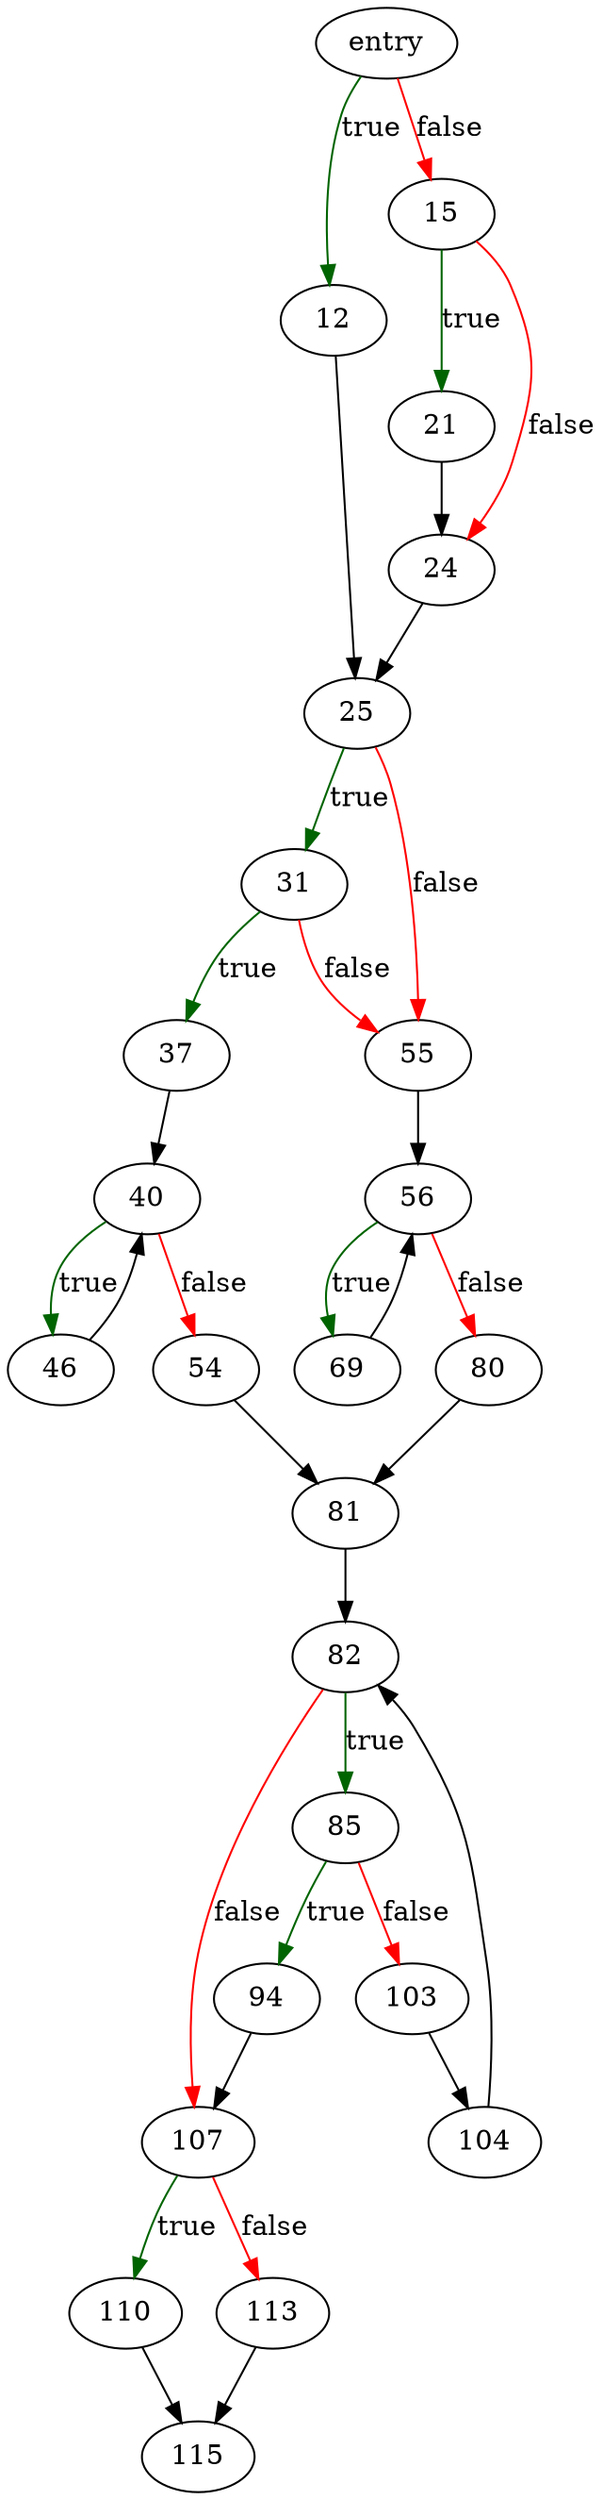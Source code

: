 digraph "integerValue" {
	// Node definitions.
	1 [label=entry];
	12;
	15;
	21;
	24;
	25;
	31;
	37;
	40;
	46;
	54;
	55;
	56;
	69;
	80;
	81;
	82;
	85;
	94;
	103;
	104;
	107;
	110;
	113;
	115;

	// Edge definitions.
	1 -> 12 [
		color=darkgreen
		label=true
	];
	1 -> 15 [
		color=red
		label=false
	];
	12 -> 25;
	15 -> 21 [
		color=darkgreen
		label=true
	];
	15 -> 24 [
		color=red
		label=false
	];
	21 -> 24;
	24 -> 25;
	25 -> 31 [
		color=darkgreen
		label=true
	];
	25 -> 55 [
		color=red
		label=false
	];
	31 -> 37 [
		color=darkgreen
		label=true
	];
	31 -> 55 [
		color=red
		label=false
	];
	37 -> 40;
	40 -> 46 [
		color=darkgreen
		label=true
	];
	40 -> 54 [
		color=red
		label=false
	];
	46 -> 40;
	54 -> 81;
	55 -> 56;
	56 -> 69 [
		color=darkgreen
		label=true
	];
	56 -> 80 [
		color=red
		label=false
	];
	69 -> 56;
	80 -> 81;
	81 -> 82;
	82 -> 85 [
		color=darkgreen
		label=true
	];
	82 -> 107 [
		color=red
		label=false
	];
	85 -> 94 [
		color=darkgreen
		label=true
	];
	85 -> 103 [
		color=red
		label=false
	];
	94 -> 107;
	103 -> 104;
	104 -> 82;
	107 -> 110 [
		color=darkgreen
		label=true
	];
	107 -> 113 [
		color=red
		label=false
	];
	110 -> 115;
	113 -> 115;
}